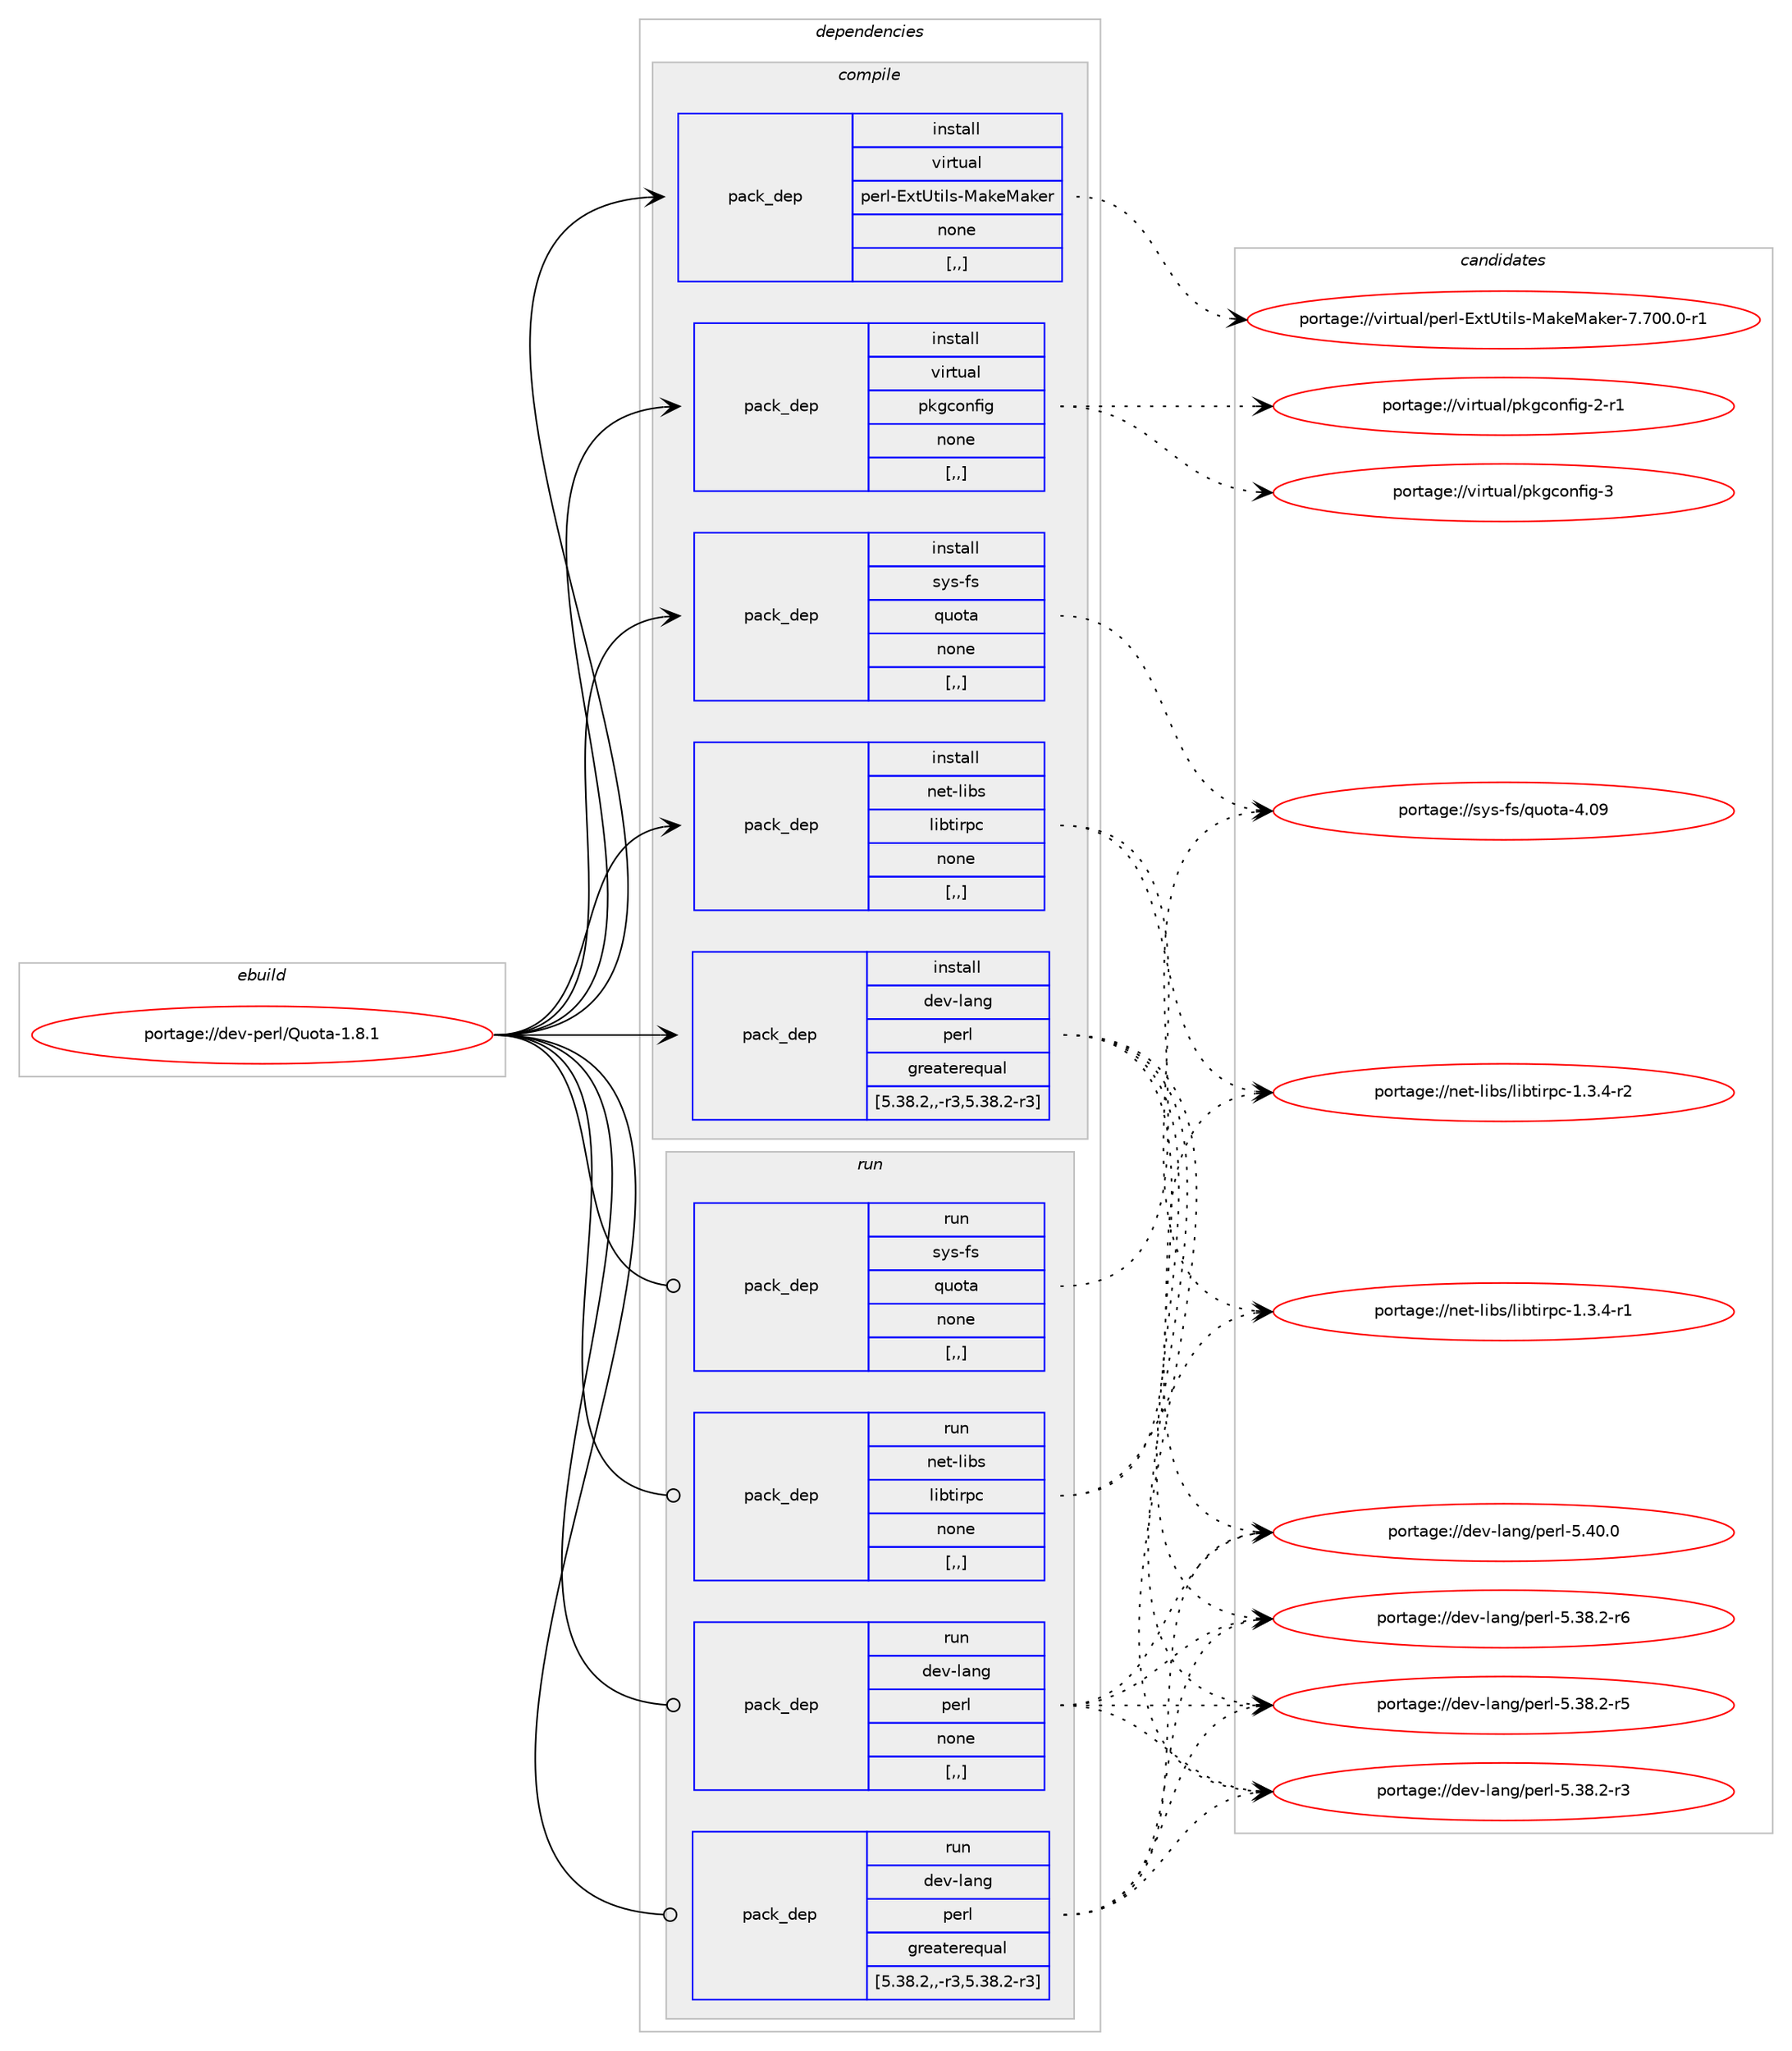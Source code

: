 digraph prolog {

# *************
# Graph options
# *************

newrank=true;
concentrate=true;
compound=true;
graph [rankdir=LR,fontname=Helvetica,fontsize=10,ranksep=1.5];#, ranksep=2.5, nodesep=0.2];
edge  [arrowhead=vee];
node  [fontname=Helvetica,fontsize=10];

# **********
# The ebuild
# **********

subgraph cluster_leftcol {
color=gray;
label=<<i>ebuild</i>>;
id [label="portage://dev-perl/Quota-1.8.1", color=red, width=4, href="../dev-perl/Quota-1.8.1.svg"];
}

# ****************
# The dependencies
# ****************

subgraph cluster_midcol {
color=gray;
label=<<i>dependencies</i>>;
subgraph cluster_compile {
fillcolor="#eeeeee";
style=filled;
label=<<i>compile</i>>;
subgraph pack105164 {
dependency136481 [label=<<TABLE BORDER="0" CELLBORDER="1" CELLSPACING="0" CELLPADDING="4" WIDTH="220"><TR><TD ROWSPAN="6" CELLPADDING="30">pack_dep</TD></TR><TR><TD WIDTH="110">install</TD></TR><TR><TD>dev-lang</TD></TR><TR><TD>perl</TD></TR><TR><TD>greaterequal</TD></TR><TR><TD>[5.38.2,,-r3,5.38.2-r3]</TD></TR></TABLE>>, shape=none, color=blue];
}
id:e -> dependency136481:w [weight=20,style="solid",arrowhead="vee"];
subgraph pack105165 {
dependency136482 [label=<<TABLE BORDER="0" CELLBORDER="1" CELLSPACING="0" CELLPADDING="4" WIDTH="220"><TR><TD ROWSPAN="6" CELLPADDING="30">pack_dep</TD></TR><TR><TD WIDTH="110">install</TD></TR><TR><TD>net-libs</TD></TR><TR><TD>libtirpc</TD></TR><TR><TD>none</TD></TR><TR><TD>[,,]</TD></TR></TABLE>>, shape=none, color=blue];
}
id:e -> dependency136482:w [weight=20,style="solid",arrowhead="vee"];
subgraph pack105166 {
dependency136483 [label=<<TABLE BORDER="0" CELLBORDER="1" CELLSPACING="0" CELLPADDING="4" WIDTH="220"><TR><TD ROWSPAN="6" CELLPADDING="30">pack_dep</TD></TR><TR><TD WIDTH="110">install</TD></TR><TR><TD>sys-fs</TD></TR><TR><TD>quota</TD></TR><TR><TD>none</TD></TR><TR><TD>[,,]</TD></TR></TABLE>>, shape=none, color=blue];
}
id:e -> dependency136483:w [weight=20,style="solid",arrowhead="vee"];
subgraph pack105167 {
dependency136484 [label=<<TABLE BORDER="0" CELLBORDER="1" CELLSPACING="0" CELLPADDING="4" WIDTH="220"><TR><TD ROWSPAN="6" CELLPADDING="30">pack_dep</TD></TR><TR><TD WIDTH="110">install</TD></TR><TR><TD>virtual</TD></TR><TR><TD>perl-ExtUtils-MakeMaker</TD></TR><TR><TD>none</TD></TR><TR><TD>[,,]</TD></TR></TABLE>>, shape=none, color=blue];
}
id:e -> dependency136484:w [weight=20,style="solid",arrowhead="vee"];
subgraph pack105168 {
dependency136485 [label=<<TABLE BORDER="0" CELLBORDER="1" CELLSPACING="0" CELLPADDING="4" WIDTH="220"><TR><TD ROWSPAN="6" CELLPADDING="30">pack_dep</TD></TR><TR><TD WIDTH="110">install</TD></TR><TR><TD>virtual</TD></TR><TR><TD>pkgconfig</TD></TR><TR><TD>none</TD></TR><TR><TD>[,,]</TD></TR></TABLE>>, shape=none, color=blue];
}
id:e -> dependency136485:w [weight=20,style="solid",arrowhead="vee"];
}
subgraph cluster_compileandrun {
fillcolor="#eeeeee";
style=filled;
label=<<i>compile and run</i>>;
}
subgraph cluster_run {
fillcolor="#eeeeee";
style=filled;
label=<<i>run</i>>;
subgraph pack105169 {
dependency136486 [label=<<TABLE BORDER="0" CELLBORDER="1" CELLSPACING="0" CELLPADDING="4" WIDTH="220"><TR><TD ROWSPAN="6" CELLPADDING="30">pack_dep</TD></TR><TR><TD WIDTH="110">run</TD></TR><TR><TD>dev-lang</TD></TR><TR><TD>perl</TD></TR><TR><TD>greaterequal</TD></TR><TR><TD>[5.38.2,,-r3,5.38.2-r3]</TD></TR></TABLE>>, shape=none, color=blue];
}
id:e -> dependency136486:w [weight=20,style="solid",arrowhead="odot"];
subgraph pack105170 {
dependency136487 [label=<<TABLE BORDER="0" CELLBORDER="1" CELLSPACING="0" CELLPADDING="4" WIDTH="220"><TR><TD ROWSPAN="6" CELLPADDING="30">pack_dep</TD></TR><TR><TD WIDTH="110">run</TD></TR><TR><TD>dev-lang</TD></TR><TR><TD>perl</TD></TR><TR><TD>none</TD></TR><TR><TD>[,,]</TD></TR></TABLE>>, shape=none, color=blue];
}
id:e -> dependency136487:w [weight=20,style="solid",arrowhead="odot"];
subgraph pack105171 {
dependency136488 [label=<<TABLE BORDER="0" CELLBORDER="1" CELLSPACING="0" CELLPADDING="4" WIDTH="220"><TR><TD ROWSPAN="6" CELLPADDING="30">pack_dep</TD></TR><TR><TD WIDTH="110">run</TD></TR><TR><TD>net-libs</TD></TR><TR><TD>libtirpc</TD></TR><TR><TD>none</TD></TR><TR><TD>[,,]</TD></TR></TABLE>>, shape=none, color=blue];
}
id:e -> dependency136488:w [weight=20,style="solid",arrowhead="odot"];
subgraph pack105172 {
dependency136489 [label=<<TABLE BORDER="0" CELLBORDER="1" CELLSPACING="0" CELLPADDING="4" WIDTH="220"><TR><TD ROWSPAN="6" CELLPADDING="30">pack_dep</TD></TR><TR><TD WIDTH="110">run</TD></TR><TR><TD>sys-fs</TD></TR><TR><TD>quota</TD></TR><TR><TD>none</TD></TR><TR><TD>[,,]</TD></TR></TABLE>>, shape=none, color=blue];
}
id:e -> dependency136489:w [weight=20,style="solid",arrowhead="odot"];
}
}

# **************
# The candidates
# **************

subgraph cluster_choices {
rank=same;
color=gray;
label=<<i>candidates</i>>;

subgraph choice105164 {
color=black;
nodesep=1;
choice10010111845108971101034711210111410845534652484648 [label="portage://dev-lang/perl-5.40.0", color=red, width=4,href="../dev-lang/perl-5.40.0.svg"];
choice100101118451089711010347112101114108455346515646504511454 [label="portage://dev-lang/perl-5.38.2-r6", color=red, width=4,href="../dev-lang/perl-5.38.2-r6.svg"];
choice100101118451089711010347112101114108455346515646504511453 [label="portage://dev-lang/perl-5.38.2-r5", color=red, width=4,href="../dev-lang/perl-5.38.2-r5.svg"];
choice100101118451089711010347112101114108455346515646504511451 [label="portage://dev-lang/perl-5.38.2-r3", color=red, width=4,href="../dev-lang/perl-5.38.2-r3.svg"];
dependency136481:e -> choice10010111845108971101034711210111410845534652484648:w [style=dotted,weight="100"];
dependency136481:e -> choice100101118451089711010347112101114108455346515646504511454:w [style=dotted,weight="100"];
dependency136481:e -> choice100101118451089711010347112101114108455346515646504511453:w [style=dotted,weight="100"];
dependency136481:e -> choice100101118451089711010347112101114108455346515646504511451:w [style=dotted,weight="100"];
}
subgraph choice105165 {
color=black;
nodesep=1;
choice11010111645108105981154710810598116105114112994549465146524511450 [label="portage://net-libs/libtirpc-1.3.4-r2", color=red, width=4,href="../net-libs/libtirpc-1.3.4-r2.svg"];
choice11010111645108105981154710810598116105114112994549465146524511449 [label="portage://net-libs/libtirpc-1.3.4-r1", color=red, width=4,href="../net-libs/libtirpc-1.3.4-r1.svg"];
dependency136482:e -> choice11010111645108105981154710810598116105114112994549465146524511450:w [style=dotted,weight="100"];
dependency136482:e -> choice11010111645108105981154710810598116105114112994549465146524511449:w [style=dotted,weight="100"];
}
subgraph choice105166 {
color=black;
nodesep=1;
choice1151211154510211547113117111116974552464857 [label="portage://sys-fs/quota-4.09", color=red, width=4,href="../sys-fs/quota-4.09.svg"];
dependency136483:e -> choice1151211154510211547113117111116974552464857:w [style=dotted,weight="100"];
}
subgraph choice105167 {
color=black;
nodesep=1;
choice1181051141161179710847112101114108456912011685116105108115457797107101779710710111445554655484846484511449 [label="portage://virtual/perl-ExtUtils-MakeMaker-7.700.0-r1", color=red, width=4,href="../virtual/perl-ExtUtils-MakeMaker-7.700.0-r1.svg"];
dependency136484:e -> choice1181051141161179710847112101114108456912011685116105108115457797107101779710710111445554655484846484511449:w [style=dotted,weight="100"];
}
subgraph choice105168 {
color=black;
nodesep=1;
choice1181051141161179710847112107103991111101021051034551 [label="portage://virtual/pkgconfig-3", color=red, width=4,href="../virtual/pkgconfig-3.svg"];
choice11810511411611797108471121071039911111010210510345504511449 [label="portage://virtual/pkgconfig-2-r1", color=red, width=4,href="../virtual/pkgconfig-2-r1.svg"];
dependency136485:e -> choice1181051141161179710847112107103991111101021051034551:w [style=dotted,weight="100"];
dependency136485:e -> choice11810511411611797108471121071039911111010210510345504511449:w [style=dotted,weight="100"];
}
subgraph choice105169 {
color=black;
nodesep=1;
choice10010111845108971101034711210111410845534652484648 [label="portage://dev-lang/perl-5.40.0", color=red, width=4,href="../dev-lang/perl-5.40.0.svg"];
choice100101118451089711010347112101114108455346515646504511454 [label="portage://dev-lang/perl-5.38.2-r6", color=red, width=4,href="../dev-lang/perl-5.38.2-r6.svg"];
choice100101118451089711010347112101114108455346515646504511453 [label="portage://dev-lang/perl-5.38.2-r5", color=red, width=4,href="../dev-lang/perl-5.38.2-r5.svg"];
choice100101118451089711010347112101114108455346515646504511451 [label="portage://dev-lang/perl-5.38.2-r3", color=red, width=4,href="../dev-lang/perl-5.38.2-r3.svg"];
dependency136486:e -> choice10010111845108971101034711210111410845534652484648:w [style=dotted,weight="100"];
dependency136486:e -> choice100101118451089711010347112101114108455346515646504511454:w [style=dotted,weight="100"];
dependency136486:e -> choice100101118451089711010347112101114108455346515646504511453:w [style=dotted,weight="100"];
dependency136486:e -> choice100101118451089711010347112101114108455346515646504511451:w [style=dotted,weight="100"];
}
subgraph choice105170 {
color=black;
nodesep=1;
choice10010111845108971101034711210111410845534652484648 [label="portage://dev-lang/perl-5.40.0", color=red, width=4,href="../dev-lang/perl-5.40.0.svg"];
choice100101118451089711010347112101114108455346515646504511454 [label="portage://dev-lang/perl-5.38.2-r6", color=red, width=4,href="../dev-lang/perl-5.38.2-r6.svg"];
choice100101118451089711010347112101114108455346515646504511453 [label="portage://dev-lang/perl-5.38.2-r5", color=red, width=4,href="../dev-lang/perl-5.38.2-r5.svg"];
choice100101118451089711010347112101114108455346515646504511451 [label="portage://dev-lang/perl-5.38.2-r3", color=red, width=4,href="../dev-lang/perl-5.38.2-r3.svg"];
dependency136487:e -> choice10010111845108971101034711210111410845534652484648:w [style=dotted,weight="100"];
dependency136487:e -> choice100101118451089711010347112101114108455346515646504511454:w [style=dotted,weight="100"];
dependency136487:e -> choice100101118451089711010347112101114108455346515646504511453:w [style=dotted,weight="100"];
dependency136487:e -> choice100101118451089711010347112101114108455346515646504511451:w [style=dotted,weight="100"];
}
subgraph choice105171 {
color=black;
nodesep=1;
choice11010111645108105981154710810598116105114112994549465146524511450 [label="portage://net-libs/libtirpc-1.3.4-r2", color=red, width=4,href="../net-libs/libtirpc-1.3.4-r2.svg"];
choice11010111645108105981154710810598116105114112994549465146524511449 [label="portage://net-libs/libtirpc-1.3.4-r1", color=red, width=4,href="../net-libs/libtirpc-1.3.4-r1.svg"];
dependency136488:e -> choice11010111645108105981154710810598116105114112994549465146524511450:w [style=dotted,weight="100"];
dependency136488:e -> choice11010111645108105981154710810598116105114112994549465146524511449:w [style=dotted,weight="100"];
}
subgraph choice105172 {
color=black;
nodesep=1;
choice1151211154510211547113117111116974552464857 [label="portage://sys-fs/quota-4.09", color=red, width=4,href="../sys-fs/quota-4.09.svg"];
dependency136489:e -> choice1151211154510211547113117111116974552464857:w [style=dotted,weight="100"];
}
}

}

